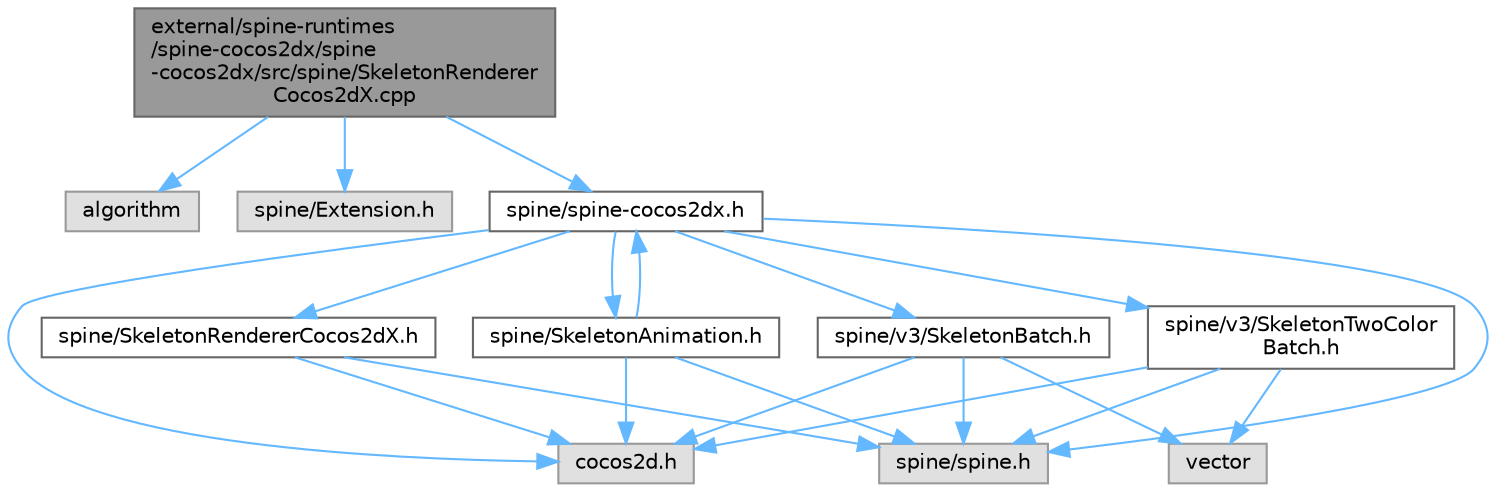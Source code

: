 digraph "external/spine-runtimes/spine-cocos2dx/spine-cocos2dx/src/spine/SkeletonRendererCocos2dX.cpp"
{
 // LATEX_PDF_SIZE
  bgcolor="transparent";
  edge [fontname=Helvetica,fontsize=10,labelfontname=Helvetica,labelfontsize=10];
  node [fontname=Helvetica,fontsize=10,shape=box,height=0.2,width=0.4];
  Node1 [id="Node000001",label="external/spine-runtimes\l/spine-cocos2dx/spine\l-cocos2dx/src/spine/SkeletonRenderer\lCocos2dX.cpp",height=0.2,width=0.4,color="gray40", fillcolor="grey60", style="filled", fontcolor="black",tooltip=" "];
  Node1 -> Node2 [id="edge1_Node000001_Node000002",color="steelblue1",style="solid",tooltip=" "];
  Node2 [id="Node000002",label="algorithm",height=0.2,width=0.4,color="grey60", fillcolor="#E0E0E0", style="filled",tooltip=" "];
  Node1 -> Node3 [id="edge2_Node000001_Node000003",color="steelblue1",style="solid",tooltip=" "];
  Node3 [id="Node000003",label="spine/Extension.h",height=0.2,width=0.4,color="grey60", fillcolor="#E0E0E0", style="filled",tooltip=" "];
  Node1 -> Node4 [id="edge3_Node000001_Node000004",color="steelblue1",style="solid",tooltip=" "];
  Node4 [id="Node000004",label="spine/spine-cocos2dx.h",height=0.2,width=0.4,color="grey40", fillcolor="white", style="filled",URL="$spine-cocos2dx_8h.html",tooltip=" "];
  Node4 -> Node5 [id="edge4_Node000004_Node000005",color="steelblue1",style="solid",tooltip=" "];
  Node5 [id="Node000005",label="cocos2d.h",height=0.2,width=0.4,color="grey60", fillcolor="#E0E0E0", style="filled",tooltip=" "];
  Node4 -> Node6 [id="edge5_Node000004_Node000006",color="steelblue1",style="solid",tooltip=" "];
  Node6 [id="Node000006",label="spine/spine.h",height=0.2,width=0.4,color="grey60", fillcolor="#E0E0E0", style="filled",tooltip=" "];
  Node4 -> Node7 [id="edge6_Node000004_Node000007",color="steelblue1",style="solid",tooltip=" "];
  Node7 [id="Node000007",label="spine/SkeletonRendererCocos2dX.h",height=0.2,width=0.4,color="grey40", fillcolor="white", style="filled",URL="$_skeleton_renderer_cocos2d_x_8h.html",tooltip=" "];
  Node7 -> Node5 [id="edge7_Node000007_Node000005",color="steelblue1",style="solid",tooltip=" "];
  Node7 -> Node6 [id="edge8_Node000007_Node000006",color="steelblue1",style="solid",tooltip=" "];
  Node4 -> Node8 [id="edge9_Node000004_Node000008",color="steelblue1",style="solid",tooltip=" "];
  Node8 [id="Node000008",label="spine/v3/SkeletonBatch.h",height=0.2,width=0.4,color="grey40", fillcolor="white", style="filled",URL="$v3_2_skeleton_batch_8h.html",tooltip=" "];
  Node8 -> Node5 [id="edge10_Node000008_Node000005",color="steelblue1",style="solid",tooltip=" "];
  Node8 -> Node6 [id="edge11_Node000008_Node000006",color="steelblue1",style="solid",tooltip=" "];
  Node8 -> Node9 [id="edge12_Node000008_Node000009",color="steelblue1",style="solid",tooltip=" "];
  Node9 [id="Node000009",label="vector",height=0.2,width=0.4,color="grey60", fillcolor="#E0E0E0", style="filled",tooltip=" "];
  Node4 -> Node10 [id="edge13_Node000004_Node000010",color="steelblue1",style="solid",tooltip=" "];
  Node10 [id="Node000010",label="spine/v3/SkeletonTwoColor\lBatch.h",height=0.2,width=0.4,color="grey40", fillcolor="white", style="filled",URL="$v3_2_skeleton_two_color_batch_8h.html",tooltip=" "];
  Node10 -> Node5 [id="edge14_Node000010_Node000005",color="steelblue1",style="solid",tooltip=" "];
  Node10 -> Node6 [id="edge15_Node000010_Node000006",color="steelblue1",style="solid",tooltip=" "];
  Node10 -> Node9 [id="edge16_Node000010_Node000009",color="steelblue1",style="solid",tooltip=" "];
  Node4 -> Node11 [id="edge17_Node000004_Node000011",color="steelblue1",style="solid",tooltip=" "];
  Node11 [id="Node000011",label="spine/SkeletonAnimation.h",height=0.2,width=0.4,color="grey40", fillcolor="white", style="filled",URL="$_skeleton_animation_8h.html",tooltip=" "];
  Node11 -> Node5 [id="edge18_Node000011_Node000005",color="steelblue1",style="solid",tooltip=" "];
  Node11 -> Node4 [id="edge19_Node000011_Node000004",color="steelblue1",style="solid",tooltip=" "];
  Node11 -> Node6 [id="edge20_Node000011_Node000006",color="steelblue1",style="solid",tooltip=" "];
}

